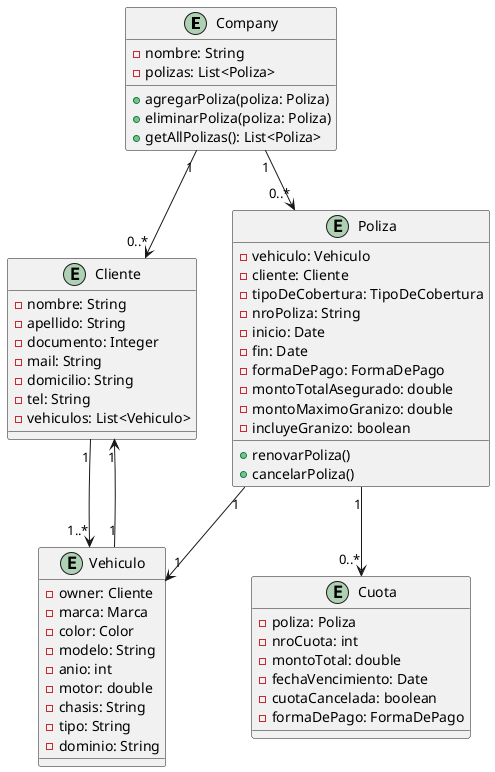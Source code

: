 @startuml La tercera seguros

entity Company {
    - nombre: String
    - polizas: List<Poliza>
    + agregarPoliza(poliza: Poliza)
    + eliminarPoliza(poliza: Poliza)
    + getAllPolizas(): List<Poliza>
}

entity Cliente {
    - nombre: String
    - apellido: String
    - documento: Integer
    - mail: String
    - domicilio: String
    - tel: String
    - vehiculos: List<Vehiculo>
}

entity Vehiculo {
    - owner: Cliente
    - marca: Marca
    - color: Color
    - modelo: String
    - anio: int
    - motor: double
    - chasis: String
    - tipo: String
    - dominio: String
}

entity Poliza {
    - vehiculo: Vehiculo
    - cliente: Cliente
    - tipoDeCobertura: TipoDeCobertura
    - nroPoliza: String
    - inicio: Date
    - fin: Date
    - formaDePago: FormaDePago
    - montoTotalAsegurado: double
    - montoMaximoGranizo: double
    - incluyeGranizo: boolean
    + renovarPoliza()
    + cancelarPoliza()
}

entity Cuota {
    - poliza: Poliza
    - nroCuota: int
    - montoTotal: double
    - fechaVencimiento: Date
    - cuotaCancelada: boolean
    - formaDePago: FormaDePago
}

Company "1" --> "0..*" Cliente
Company "1" --> "0..*" Poliza
Vehiculo "1" --> "1" Cliente
Poliza "1" --> "1" Vehiculo
Cliente "1" --> "1..*" Vehiculo
Poliza "1" --> "0..*" Cuota

@enduml